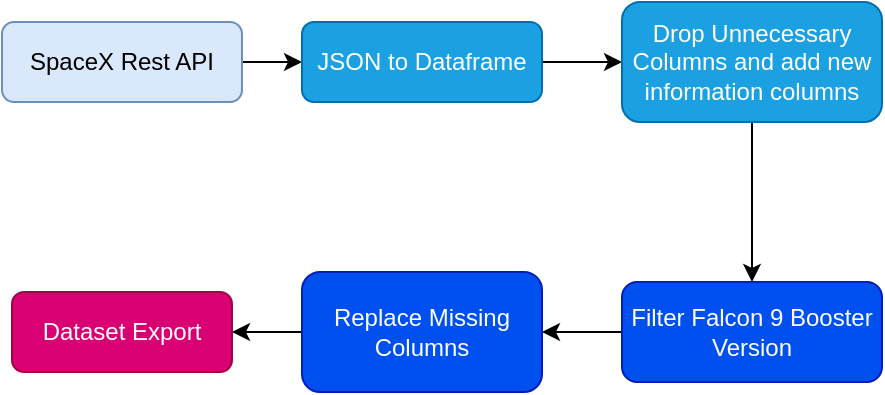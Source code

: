 <mxfile version="20.0.3" type="device"><diagram id="C5RBs43oDa-KdzZeNtuy" name="Page-1"><mxGraphModel dx="1332" dy="954" grid="1" gridSize="10" guides="1" tooltips="1" connect="1" arrows="1" fold="1" page="1" pageScale="1" pageWidth="827" pageHeight="1169" math="0" shadow="0"><root><mxCell id="WIyWlLk6GJQsqaUBKTNV-0"/><mxCell id="WIyWlLk6GJQsqaUBKTNV-1" parent="WIyWlLk6GJQsqaUBKTNV-0"/><mxCell id="EFAqCG8U-p5pUoZRBs8k-7" style="edgeStyle=orthogonalEdgeStyle;rounded=0;orthogonalLoop=1;jettySize=auto;html=1;exitX=1;exitY=0.5;exitDx=0;exitDy=0;entryX=0;entryY=0.5;entryDx=0;entryDy=0;" edge="1" parent="WIyWlLk6GJQsqaUBKTNV-1" source="WIyWlLk6GJQsqaUBKTNV-3" target="WIyWlLk6GJQsqaUBKTNV-11"><mxGeometry relative="1" as="geometry"/></mxCell><mxCell id="WIyWlLk6GJQsqaUBKTNV-3" value="SpaceX Rest API" style="rounded=1;whiteSpace=wrap;html=1;fontSize=12;glass=0;strokeWidth=1;shadow=0;fillColor=#dae8fc;strokeColor=#6c8ebf;" parent="WIyWlLk6GJQsqaUBKTNV-1" vertex="1"><mxGeometry x="100" y="100" width="120" height="40" as="geometry"/></mxCell><mxCell id="EFAqCG8U-p5pUoZRBs8k-8" style="edgeStyle=orthogonalEdgeStyle;rounded=0;orthogonalLoop=1;jettySize=auto;html=1;exitX=1;exitY=0.5;exitDx=0;exitDy=0;" edge="1" parent="WIyWlLk6GJQsqaUBKTNV-1" source="WIyWlLk6GJQsqaUBKTNV-11" target="EFAqCG8U-p5pUoZRBs8k-1"><mxGeometry relative="1" as="geometry"/></mxCell><mxCell id="WIyWlLk6GJQsqaUBKTNV-11" value="JSON to Dataframe" style="rounded=1;whiteSpace=wrap;html=1;fontSize=12;glass=0;strokeWidth=1;shadow=0;fillColor=#1ba1e2;fontColor=#ffffff;strokeColor=#006EAF;" parent="WIyWlLk6GJQsqaUBKTNV-1" vertex="1"><mxGeometry x="250" y="100" width="120" height="40" as="geometry"/></mxCell><mxCell id="EFAqCG8U-p5pUoZRBs8k-9" style="edgeStyle=orthogonalEdgeStyle;rounded=0;orthogonalLoop=1;jettySize=auto;html=1;exitX=0.5;exitY=1;exitDx=0;exitDy=0;" edge="1" parent="WIyWlLk6GJQsqaUBKTNV-1" source="EFAqCG8U-p5pUoZRBs8k-1" target="EFAqCG8U-p5pUoZRBs8k-4"><mxGeometry relative="1" as="geometry"/></mxCell><mxCell id="EFAqCG8U-p5pUoZRBs8k-1" value="Drop Unnecessary Columns and add new information columns" style="rounded=1;whiteSpace=wrap;html=1;fillColor=#1ba1e2;fontColor=#ffffff;strokeColor=#006EAF;" vertex="1" parent="WIyWlLk6GJQsqaUBKTNV-1"><mxGeometry x="410" y="90" width="130" height="60" as="geometry"/></mxCell><mxCell id="EFAqCG8U-p5pUoZRBs8k-10" value="" style="edgeStyle=orthogonalEdgeStyle;rounded=0;orthogonalLoop=1;jettySize=auto;html=1;" edge="1" parent="WIyWlLk6GJQsqaUBKTNV-1" source="EFAqCG8U-p5pUoZRBs8k-4" target="EFAqCG8U-p5pUoZRBs8k-5"><mxGeometry relative="1" as="geometry"/></mxCell><mxCell id="EFAqCG8U-p5pUoZRBs8k-4" value="Filter Falcon 9 Booster Version" style="rounded=1;whiteSpace=wrap;html=1;fillColor=#0050ef;fontColor=#ffffff;strokeColor=#001DBC;" vertex="1" parent="WIyWlLk6GJQsqaUBKTNV-1"><mxGeometry x="410" y="230" width="130" height="50" as="geometry"/></mxCell><mxCell id="EFAqCG8U-p5pUoZRBs8k-11" value="" style="edgeStyle=orthogonalEdgeStyle;rounded=0;orthogonalLoop=1;jettySize=auto;html=1;" edge="1" parent="WIyWlLk6GJQsqaUBKTNV-1" source="EFAqCG8U-p5pUoZRBs8k-5" target="EFAqCG8U-p5pUoZRBs8k-6"><mxGeometry relative="1" as="geometry"/></mxCell><mxCell id="EFAqCG8U-p5pUoZRBs8k-5" value="Replace Missing Columns" style="rounded=1;whiteSpace=wrap;html=1;fillColor=#0050ef;fontColor=#ffffff;strokeColor=#001DBC;" vertex="1" parent="WIyWlLk6GJQsqaUBKTNV-1"><mxGeometry x="250" y="225" width="120" height="60" as="geometry"/></mxCell><mxCell id="EFAqCG8U-p5pUoZRBs8k-6" value="Dataset Export" style="rounded=1;whiteSpace=wrap;html=1;fillColor=#d80073;strokeColor=#A50040;fontColor=#ffffff;" vertex="1" parent="WIyWlLk6GJQsqaUBKTNV-1"><mxGeometry x="105" y="235" width="110" height="40" as="geometry"/></mxCell></root></mxGraphModel></diagram></mxfile>